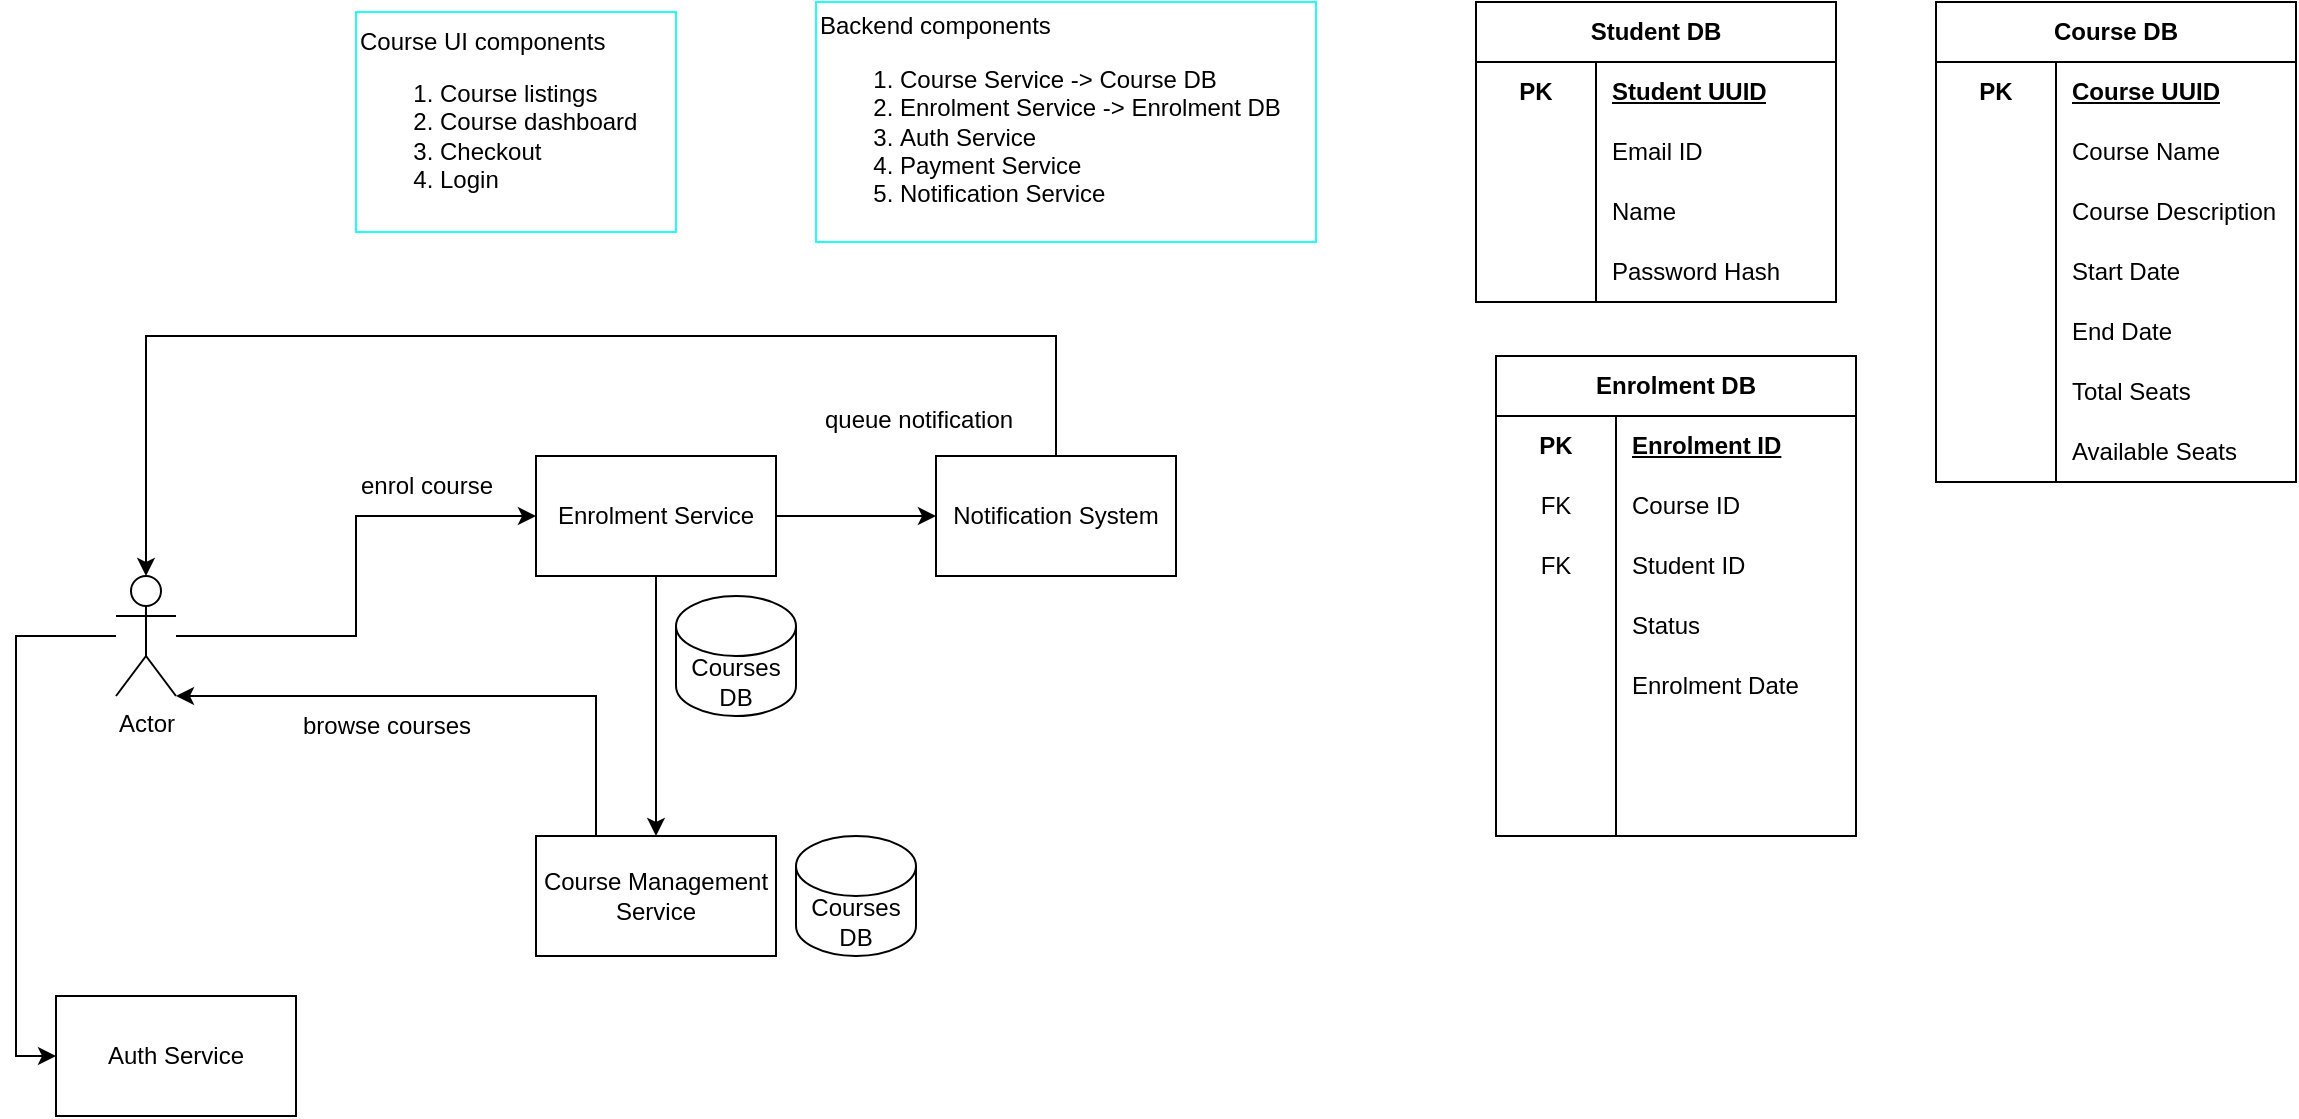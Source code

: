 <mxfile version="24.8.6">
  <diagram name="Page-1" id="m7iHzihGbG0gObyQ4w-n">
    <mxGraphModel dx="1811" dy="565" grid="1" gridSize="10" guides="1" tooltips="1" connect="1" arrows="1" fold="1" page="1" pageScale="1" pageWidth="827" pageHeight="1169" math="0" shadow="0">
      <root>
        <mxCell id="0" />
        <mxCell id="1" parent="0" />
        <mxCell id="3XhUzOHjpU7zTOnsgZtM-4" value="Course UI components&lt;div&gt;&lt;ol&gt;&lt;li&gt;Course listings&lt;/li&gt;&lt;li&gt;Course dashboard&lt;/li&gt;&lt;li&gt;Checkout&lt;/li&gt;&lt;li&gt;Login&lt;/li&gt;&lt;/ol&gt;&lt;/div&gt;" style="text;html=1;align=left;verticalAlign=middle;resizable=0;points=[];autosize=1;strokeColor=#1FFFF8;fillColor=none;" vertex="1" parent="1">
          <mxGeometry x="30" y="28" width="160" height="110" as="geometry" />
        </mxCell>
        <mxCell id="3XhUzOHjpU7zTOnsgZtM-5" value="Backend components&lt;div&gt;&lt;ol&gt;&lt;li&gt;Course Service -&amp;gt; Course DB&lt;/li&gt;&lt;li&gt;Enrolment Service -&amp;gt; Enrolment DB&lt;/li&gt;&lt;li&gt;Auth Service&lt;/li&gt;&lt;li&gt;Payment Service&lt;/li&gt;&lt;li&gt;Notification Service&lt;/li&gt;&lt;/ol&gt;&lt;/div&gt;" style="text;html=1;align=left;verticalAlign=middle;resizable=0;points=[];autosize=1;strokeColor=#1FFFF8;fillColor=none;" vertex="1" parent="1">
          <mxGeometry x="260" y="23" width="250" height="120" as="geometry" />
        </mxCell>
        <mxCell id="3XhUzOHjpU7zTOnsgZtM-14" value="Student DB" style="shape=table;startSize=30;container=1;collapsible=1;childLayout=tableLayout;fixedRows=1;rowLines=0;fontStyle=1;align=center;resizeLast=1;html=1;whiteSpace=wrap;" vertex="1" parent="1">
          <mxGeometry x="590" y="23" width="180" height="150" as="geometry" />
        </mxCell>
        <mxCell id="3XhUzOHjpU7zTOnsgZtM-15" value="" style="shape=tableRow;horizontal=0;startSize=0;swimlaneHead=0;swimlaneBody=0;fillColor=none;collapsible=0;dropTarget=0;points=[[0,0.5],[1,0.5]];portConstraint=eastwest;top=0;left=0;right=0;bottom=0;html=1;" vertex="1" parent="3XhUzOHjpU7zTOnsgZtM-14">
          <mxGeometry y="30" width="180" height="30" as="geometry" />
        </mxCell>
        <mxCell id="3XhUzOHjpU7zTOnsgZtM-16" value="PK" style="shape=partialRectangle;connectable=0;fillColor=none;top=0;left=0;bottom=0;right=0;fontStyle=1;overflow=hidden;html=1;whiteSpace=wrap;" vertex="1" parent="3XhUzOHjpU7zTOnsgZtM-15">
          <mxGeometry width="60" height="30" as="geometry">
            <mxRectangle width="60" height="30" as="alternateBounds" />
          </mxGeometry>
        </mxCell>
        <mxCell id="3XhUzOHjpU7zTOnsgZtM-17" value="Student UUID" style="shape=partialRectangle;connectable=0;fillColor=none;top=0;left=0;bottom=0;right=0;align=left;spacingLeft=6;fontStyle=5;overflow=hidden;html=1;whiteSpace=wrap;" vertex="1" parent="3XhUzOHjpU7zTOnsgZtM-15">
          <mxGeometry x="60" width="120" height="30" as="geometry">
            <mxRectangle width="120" height="30" as="alternateBounds" />
          </mxGeometry>
        </mxCell>
        <mxCell id="3XhUzOHjpU7zTOnsgZtM-21" value="" style="shape=tableRow;horizontal=0;startSize=0;swimlaneHead=0;swimlaneBody=0;fillColor=none;collapsible=0;dropTarget=0;points=[[0,0.5],[1,0.5]];portConstraint=eastwest;top=0;left=0;right=0;bottom=0;html=1;" vertex="1" parent="3XhUzOHjpU7zTOnsgZtM-14">
          <mxGeometry y="60" width="180" height="30" as="geometry" />
        </mxCell>
        <mxCell id="3XhUzOHjpU7zTOnsgZtM-22" value="" style="shape=partialRectangle;connectable=0;fillColor=none;top=0;left=0;bottom=0;right=0;editable=1;overflow=hidden;html=1;whiteSpace=wrap;" vertex="1" parent="3XhUzOHjpU7zTOnsgZtM-21">
          <mxGeometry width="60" height="30" as="geometry">
            <mxRectangle width="60" height="30" as="alternateBounds" />
          </mxGeometry>
        </mxCell>
        <mxCell id="3XhUzOHjpU7zTOnsgZtM-23" value="Email ID" style="shape=partialRectangle;connectable=0;fillColor=none;top=0;left=0;bottom=0;right=0;align=left;spacingLeft=6;overflow=hidden;html=1;whiteSpace=wrap;" vertex="1" parent="3XhUzOHjpU7zTOnsgZtM-21">
          <mxGeometry x="60" width="120" height="30" as="geometry">
            <mxRectangle width="120" height="30" as="alternateBounds" />
          </mxGeometry>
        </mxCell>
        <mxCell id="3XhUzOHjpU7zTOnsgZtM-24" value="" style="shape=tableRow;horizontal=0;startSize=0;swimlaneHead=0;swimlaneBody=0;fillColor=none;collapsible=0;dropTarget=0;points=[[0,0.5],[1,0.5]];portConstraint=eastwest;top=0;left=0;right=0;bottom=0;html=1;" vertex="1" parent="3XhUzOHjpU7zTOnsgZtM-14">
          <mxGeometry y="90" width="180" height="30" as="geometry" />
        </mxCell>
        <mxCell id="3XhUzOHjpU7zTOnsgZtM-25" value="" style="shape=partialRectangle;connectable=0;fillColor=none;top=0;left=0;bottom=0;right=0;editable=1;overflow=hidden;html=1;whiteSpace=wrap;" vertex="1" parent="3XhUzOHjpU7zTOnsgZtM-24">
          <mxGeometry width="60" height="30" as="geometry">
            <mxRectangle width="60" height="30" as="alternateBounds" />
          </mxGeometry>
        </mxCell>
        <mxCell id="3XhUzOHjpU7zTOnsgZtM-26" value="Name" style="shape=partialRectangle;connectable=0;fillColor=none;top=0;left=0;bottom=0;right=0;align=left;spacingLeft=6;overflow=hidden;html=1;whiteSpace=wrap;" vertex="1" parent="3XhUzOHjpU7zTOnsgZtM-24">
          <mxGeometry x="60" width="120" height="30" as="geometry">
            <mxRectangle width="120" height="30" as="alternateBounds" />
          </mxGeometry>
        </mxCell>
        <mxCell id="3XhUzOHjpU7zTOnsgZtM-29" style="shape=tableRow;horizontal=0;startSize=0;swimlaneHead=0;swimlaneBody=0;fillColor=none;collapsible=0;dropTarget=0;points=[[0,0.5],[1,0.5]];portConstraint=eastwest;top=0;left=0;right=0;bottom=0;html=1;" vertex="1" parent="3XhUzOHjpU7zTOnsgZtM-14">
          <mxGeometry y="120" width="180" height="30" as="geometry" />
        </mxCell>
        <mxCell id="3XhUzOHjpU7zTOnsgZtM-30" style="shape=partialRectangle;connectable=0;fillColor=none;top=0;left=0;bottom=0;right=0;editable=1;overflow=hidden;html=1;whiteSpace=wrap;" vertex="1" parent="3XhUzOHjpU7zTOnsgZtM-29">
          <mxGeometry width="60" height="30" as="geometry">
            <mxRectangle width="60" height="30" as="alternateBounds" />
          </mxGeometry>
        </mxCell>
        <mxCell id="3XhUzOHjpU7zTOnsgZtM-31" value="Password Hash" style="shape=partialRectangle;connectable=0;fillColor=none;top=0;left=0;bottom=0;right=0;align=left;spacingLeft=6;overflow=hidden;html=1;whiteSpace=wrap;" vertex="1" parent="3XhUzOHjpU7zTOnsgZtM-29">
          <mxGeometry x="60" width="120" height="30" as="geometry">
            <mxRectangle width="120" height="30" as="alternateBounds" />
          </mxGeometry>
        </mxCell>
        <mxCell id="3XhUzOHjpU7zTOnsgZtM-32" value="Course DB" style="shape=table;startSize=30;container=1;collapsible=1;childLayout=tableLayout;fixedRows=1;rowLines=0;fontStyle=1;align=center;resizeLast=1;html=1;whiteSpace=wrap;" vertex="1" parent="1">
          <mxGeometry x="820" y="23" width="180" height="240" as="geometry" />
        </mxCell>
        <mxCell id="3XhUzOHjpU7zTOnsgZtM-33" value="" style="shape=tableRow;horizontal=0;startSize=0;swimlaneHead=0;swimlaneBody=0;fillColor=none;collapsible=0;dropTarget=0;points=[[0,0.5],[1,0.5]];portConstraint=eastwest;top=0;left=0;right=0;bottom=0;html=1;" vertex="1" parent="3XhUzOHjpU7zTOnsgZtM-32">
          <mxGeometry y="30" width="180" height="30" as="geometry" />
        </mxCell>
        <mxCell id="3XhUzOHjpU7zTOnsgZtM-34" value="PK" style="shape=partialRectangle;connectable=0;fillColor=none;top=0;left=0;bottom=0;right=0;fontStyle=1;overflow=hidden;html=1;whiteSpace=wrap;" vertex="1" parent="3XhUzOHjpU7zTOnsgZtM-33">
          <mxGeometry width="60" height="30" as="geometry">
            <mxRectangle width="60" height="30" as="alternateBounds" />
          </mxGeometry>
        </mxCell>
        <mxCell id="3XhUzOHjpU7zTOnsgZtM-35" value="Course UUID" style="shape=partialRectangle;connectable=0;fillColor=none;top=0;left=0;bottom=0;right=0;align=left;spacingLeft=6;fontStyle=5;overflow=hidden;html=1;whiteSpace=wrap;" vertex="1" parent="3XhUzOHjpU7zTOnsgZtM-33">
          <mxGeometry x="60" width="120" height="30" as="geometry">
            <mxRectangle width="120" height="30" as="alternateBounds" />
          </mxGeometry>
        </mxCell>
        <mxCell id="3XhUzOHjpU7zTOnsgZtM-36" value="" style="shape=tableRow;horizontal=0;startSize=0;swimlaneHead=0;swimlaneBody=0;fillColor=none;collapsible=0;dropTarget=0;points=[[0,0.5],[1,0.5]];portConstraint=eastwest;top=0;left=0;right=0;bottom=0;html=1;" vertex="1" parent="3XhUzOHjpU7zTOnsgZtM-32">
          <mxGeometry y="60" width="180" height="30" as="geometry" />
        </mxCell>
        <mxCell id="3XhUzOHjpU7zTOnsgZtM-37" value="" style="shape=partialRectangle;connectable=0;fillColor=none;top=0;left=0;bottom=0;right=0;editable=1;overflow=hidden;html=1;whiteSpace=wrap;" vertex="1" parent="3XhUzOHjpU7zTOnsgZtM-36">
          <mxGeometry width="60" height="30" as="geometry">
            <mxRectangle width="60" height="30" as="alternateBounds" />
          </mxGeometry>
        </mxCell>
        <mxCell id="3XhUzOHjpU7zTOnsgZtM-38" value="Course Name" style="shape=partialRectangle;connectable=0;fillColor=none;top=0;left=0;bottom=0;right=0;align=left;spacingLeft=6;overflow=hidden;html=1;whiteSpace=wrap;" vertex="1" parent="3XhUzOHjpU7zTOnsgZtM-36">
          <mxGeometry x="60" width="120" height="30" as="geometry">
            <mxRectangle width="120" height="30" as="alternateBounds" />
          </mxGeometry>
        </mxCell>
        <mxCell id="3XhUzOHjpU7zTOnsgZtM-39" value="" style="shape=tableRow;horizontal=0;startSize=0;swimlaneHead=0;swimlaneBody=0;fillColor=none;collapsible=0;dropTarget=0;points=[[0,0.5],[1,0.5]];portConstraint=eastwest;top=0;left=0;right=0;bottom=0;html=1;" vertex="1" parent="3XhUzOHjpU7zTOnsgZtM-32">
          <mxGeometry y="90" width="180" height="30" as="geometry" />
        </mxCell>
        <mxCell id="3XhUzOHjpU7zTOnsgZtM-40" value="" style="shape=partialRectangle;connectable=0;fillColor=none;top=0;left=0;bottom=0;right=0;editable=1;overflow=hidden;html=1;whiteSpace=wrap;" vertex="1" parent="3XhUzOHjpU7zTOnsgZtM-39">
          <mxGeometry width="60" height="30" as="geometry">
            <mxRectangle width="60" height="30" as="alternateBounds" />
          </mxGeometry>
        </mxCell>
        <mxCell id="3XhUzOHjpU7zTOnsgZtM-41" value="Course Description" style="shape=partialRectangle;connectable=0;fillColor=none;top=0;left=0;bottom=0;right=0;align=left;spacingLeft=6;overflow=hidden;html=1;whiteSpace=wrap;" vertex="1" parent="3XhUzOHjpU7zTOnsgZtM-39">
          <mxGeometry x="60" width="120" height="30" as="geometry">
            <mxRectangle width="120" height="30" as="alternateBounds" />
          </mxGeometry>
        </mxCell>
        <mxCell id="3XhUzOHjpU7zTOnsgZtM-42" style="shape=tableRow;horizontal=0;startSize=0;swimlaneHead=0;swimlaneBody=0;fillColor=none;collapsible=0;dropTarget=0;points=[[0,0.5],[1,0.5]];portConstraint=eastwest;top=0;left=0;right=0;bottom=0;html=1;" vertex="1" parent="3XhUzOHjpU7zTOnsgZtM-32">
          <mxGeometry y="120" width="180" height="30" as="geometry" />
        </mxCell>
        <mxCell id="3XhUzOHjpU7zTOnsgZtM-43" style="shape=partialRectangle;connectable=0;fillColor=none;top=0;left=0;bottom=0;right=0;editable=1;overflow=hidden;html=1;whiteSpace=wrap;" vertex="1" parent="3XhUzOHjpU7zTOnsgZtM-42">
          <mxGeometry width="60" height="30" as="geometry">
            <mxRectangle width="60" height="30" as="alternateBounds" />
          </mxGeometry>
        </mxCell>
        <mxCell id="3XhUzOHjpU7zTOnsgZtM-44" value="Start Date" style="shape=partialRectangle;connectable=0;fillColor=none;top=0;left=0;bottom=0;right=0;align=left;spacingLeft=6;overflow=hidden;html=1;whiteSpace=wrap;" vertex="1" parent="3XhUzOHjpU7zTOnsgZtM-42">
          <mxGeometry x="60" width="120" height="30" as="geometry">
            <mxRectangle width="120" height="30" as="alternateBounds" />
          </mxGeometry>
        </mxCell>
        <mxCell id="3XhUzOHjpU7zTOnsgZtM-45" style="shape=tableRow;horizontal=0;startSize=0;swimlaneHead=0;swimlaneBody=0;fillColor=none;collapsible=0;dropTarget=0;points=[[0,0.5],[1,0.5]];portConstraint=eastwest;top=0;left=0;right=0;bottom=0;html=1;" vertex="1" parent="3XhUzOHjpU7zTOnsgZtM-32">
          <mxGeometry y="150" width="180" height="30" as="geometry" />
        </mxCell>
        <mxCell id="3XhUzOHjpU7zTOnsgZtM-46" style="shape=partialRectangle;connectable=0;fillColor=none;top=0;left=0;bottom=0;right=0;editable=1;overflow=hidden;html=1;whiteSpace=wrap;" vertex="1" parent="3XhUzOHjpU7zTOnsgZtM-45">
          <mxGeometry width="60" height="30" as="geometry">
            <mxRectangle width="60" height="30" as="alternateBounds" />
          </mxGeometry>
        </mxCell>
        <mxCell id="3XhUzOHjpU7zTOnsgZtM-47" value="End Date" style="shape=partialRectangle;connectable=0;fillColor=none;top=0;left=0;bottom=0;right=0;align=left;spacingLeft=6;overflow=hidden;html=1;whiteSpace=wrap;" vertex="1" parent="3XhUzOHjpU7zTOnsgZtM-45">
          <mxGeometry x="60" width="120" height="30" as="geometry">
            <mxRectangle width="120" height="30" as="alternateBounds" />
          </mxGeometry>
        </mxCell>
        <mxCell id="3XhUzOHjpU7zTOnsgZtM-51" style="shape=tableRow;horizontal=0;startSize=0;swimlaneHead=0;swimlaneBody=0;fillColor=none;collapsible=0;dropTarget=0;points=[[0,0.5],[1,0.5]];portConstraint=eastwest;top=0;left=0;right=0;bottom=0;html=1;" vertex="1" parent="3XhUzOHjpU7zTOnsgZtM-32">
          <mxGeometry y="180" width="180" height="30" as="geometry" />
        </mxCell>
        <mxCell id="3XhUzOHjpU7zTOnsgZtM-52" style="shape=partialRectangle;connectable=0;fillColor=none;top=0;left=0;bottom=0;right=0;editable=1;overflow=hidden;html=1;whiteSpace=wrap;" vertex="1" parent="3XhUzOHjpU7zTOnsgZtM-51">
          <mxGeometry width="60" height="30" as="geometry">
            <mxRectangle width="60" height="30" as="alternateBounds" />
          </mxGeometry>
        </mxCell>
        <mxCell id="3XhUzOHjpU7zTOnsgZtM-53" value="Total Seats" style="shape=partialRectangle;connectable=0;fillColor=none;top=0;left=0;bottom=0;right=0;align=left;spacingLeft=6;overflow=hidden;html=1;whiteSpace=wrap;" vertex="1" parent="3XhUzOHjpU7zTOnsgZtM-51">
          <mxGeometry x="60" width="120" height="30" as="geometry">
            <mxRectangle width="120" height="30" as="alternateBounds" />
          </mxGeometry>
        </mxCell>
        <mxCell id="3XhUzOHjpU7zTOnsgZtM-54" style="shape=tableRow;horizontal=0;startSize=0;swimlaneHead=0;swimlaneBody=0;fillColor=none;collapsible=0;dropTarget=0;points=[[0,0.5],[1,0.5]];portConstraint=eastwest;top=0;left=0;right=0;bottom=0;html=1;" vertex="1" parent="3XhUzOHjpU7zTOnsgZtM-32">
          <mxGeometry y="210" width="180" height="30" as="geometry" />
        </mxCell>
        <mxCell id="3XhUzOHjpU7zTOnsgZtM-55" style="shape=partialRectangle;connectable=0;fillColor=none;top=0;left=0;bottom=0;right=0;editable=1;overflow=hidden;html=1;whiteSpace=wrap;" vertex="1" parent="3XhUzOHjpU7zTOnsgZtM-54">
          <mxGeometry width="60" height="30" as="geometry">
            <mxRectangle width="60" height="30" as="alternateBounds" />
          </mxGeometry>
        </mxCell>
        <mxCell id="3XhUzOHjpU7zTOnsgZtM-56" value="Available Seats" style="shape=partialRectangle;connectable=0;fillColor=none;top=0;left=0;bottom=0;right=0;align=left;spacingLeft=6;overflow=hidden;html=1;whiteSpace=wrap;" vertex="1" parent="3XhUzOHjpU7zTOnsgZtM-54">
          <mxGeometry x="60" width="120" height="30" as="geometry">
            <mxRectangle width="120" height="30" as="alternateBounds" />
          </mxGeometry>
        </mxCell>
        <mxCell id="3XhUzOHjpU7zTOnsgZtM-57" value="Enrolment DB" style="shape=table;startSize=30;container=1;collapsible=1;childLayout=tableLayout;fixedRows=1;rowLines=0;fontStyle=1;align=center;resizeLast=1;html=1;whiteSpace=wrap;flipH=1;" vertex="1" parent="1">
          <mxGeometry x="600" y="200" width="180" height="240" as="geometry" />
        </mxCell>
        <mxCell id="3XhUzOHjpU7zTOnsgZtM-58" value="" style="shape=tableRow;horizontal=0;startSize=0;swimlaneHead=0;swimlaneBody=0;fillColor=none;collapsible=0;dropTarget=0;points=[[0,0.5],[1,0.5]];portConstraint=eastwest;top=0;left=0;right=0;bottom=0;html=1;" vertex="1" parent="3XhUzOHjpU7zTOnsgZtM-57">
          <mxGeometry y="30" width="180" height="30" as="geometry" />
        </mxCell>
        <mxCell id="3XhUzOHjpU7zTOnsgZtM-59" value="PK" style="shape=partialRectangle;connectable=0;fillColor=none;top=0;left=0;bottom=0;right=0;fontStyle=1;overflow=hidden;html=1;whiteSpace=wrap;" vertex="1" parent="3XhUzOHjpU7zTOnsgZtM-58">
          <mxGeometry width="60" height="30" as="geometry">
            <mxRectangle width="60" height="30" as="alternateBounds" />
          </mxGeometry>
        </mxCell>
        <mxCell id="3XhUzOHjpU7zTOnsgZtM-60" value="Enrolment ID" style="shape=partialRectangle;connectable=0;fillColor=none;top=0;left=0;bottom=0;right=0;align=left;spacingLeft=6;fontStyle=5;overflow=hidden;html=1;whiteSpace=wrap;" vertex="1" parent="3XhUzOHjpU7zTOnsgZtM-58">
          <mxGeometry x="60" width="120" height="30" as="geometry">
            <mxRectangle width="120" height="30" as="alternateBounds" />
          </mxGeometry>
        </mxCell>
        <mxCell id="3XhUzOHjpU7zTOnsgZtM-61" value="" style="shape=tableRow;horizontal=0;startSize=0;swimlaneHead=0;swimlaneBody=0;fillColor=none;collapsible=0;dropTarget=0;points=[[0,0.5],[1,0.5]];portConstraint=eastwest;top=0;left=0;right=0;bottom=0;html=1;" vertex="1" parent="3XhUzOHjpU7zTOnsgZtM-57">
          <mxGeometry y="60" width="180" height="30" as="geometry" />
        </mxCell>
        <mxCell id="3XhUzOHjpU7zTOnsgZtM-62" value="FK" style="shape=partialRectangle;connectable=0;fillColor=none;top=0;left=0;bottom=0;right=0;editable=1;overflow=hidden;html=1;whiteSpace=wrap;" vertex="1" parent="3XhUzOHjpU7zTOnsgZtM-61">
          <mxGeometry width="60" height="30" as="geometry">
            <mxRectangle width="60" height="30" as="alternateBounds" />
          </mxGeometry>
        </mxCell>
        <mxCell id="3XhUzOHjpU7zTOnsgZtM-63" value="Course ID" style="shape=partialRectangle;connectable=0;fillColor=none;top=0;left=0;bottom=0;right=0;align=left;spacingLeft=6;overflow=hidden;html=1;whiteSpace=wrap;" vertex="1" parent="3XhUzOHjpU7zTOnsgZtM-61">
          <mxGeometry x="60" width="120" height="30" as="geometry">
            <mxRectangle width="120" height="30" as="alternateBounds" />
          </mxGeometry>
        </mxCell>
        <mxCell id="3XhUzOHjpU7zTOnsgZtM-64" value="" style="shape=tableRow;horizontal=0;startSize=0;swimlaneHead=0;swimlaneBody=0;fillColor=none;collapsible=0;dropTarget=0;points=[[0,0.5],[1,0.5]];portConstraint=eastwest;top=0;left=0;right=0;bottom=0;html=1;" vertex="1" parent="3XhUzOHjpU7zTOnsgZtM-57">
          <mxGeometry y="90" width="180" height="30" as="geometry" />
        </mxCell>
        <mxCell id="3XhUzOHjpU7zTOnsgZtM-65" value="FK" style="shape=partialRectangle;connectable=0;fillColor=none;top=0;left=0;bottom=0;right=0;editable=1;overflow=hidden;html=1;whiteSpace=wrap;" vertex="1" parent="3XhUzOHjpU7zTOnsgZtM-64">
          <mxGeometry width="60" height="30" as="geometry">
            <mxRectangle width="60" height="30" as="alternateBounds" />
          </mxGeometry>
        </mxCell>
        <mxCell id="3XhUzOHjpU7zTOnsgZtM-66" value="Student ID" style="shape=partialRectangle;connectable=0;fillColor=none;top=0;left=0;bottom=0;right=0;align=left;spacingLeft=6;overflow=hidden;html=1;whiteSpace=wrap;" vertex="1" parent="3XhUzOHjpU7zTOnsgZtM-64">
          <mxGeometry x="60" width="120" height="30" as="geometry">
            <mxRectangle width="120" height="30" as="alternateBounds" />
          </mxGeometry>
        </mxCell>
        <mxCell id="3XhUzOHjpU7zTOnsgZtM-67" style="shape=tableRow;horizontal=0;startSize=0;swimlaneHead=0;swimlaneBody=0;fillColor=none;collapsible=0;dropTarget=0;points=[[0,0.5],[1,0.5]];portConstraint=eastwest;top=0;left=0;right=0;bottom=0;html=1;" vertex="1" parent="3XhUzOHjpU7zTOnsgZtM-57">
          <mxGeometry y="120" width="180" height="30" as="geometry" />
        </mxCell>
        <mxCell id="3XhUzOHjpU7zTOnsgZtM-68" style="shape=partialRectangle;connectable=0;fillColor=none;top=0;left=0;bottom=0;right=0;editable=1;overflow=hidden;html=1;whiteSpace=wrap;" vertex="1" parent="3XhUzOHjpU7zTOnsgZtM-67">
          <mxGeometry width="60" height="30" as="geometry">
            <mxRectangle width="60" height="30" as="alternateBounds" />
          </mxGeometry>
        </mxCell>
        <mxCell id="3XhUzOHjpU7zTOnsgZtM-69" value="Status" style="shape=partialRectangle;connectable=0;fillColor=none;top=0;left=0;bottom=0;right=0;align=left;spacingLeft=6;overflow=hidden;html=1;whiteSpace=wrap;" vertex="1" parent="3XhUzOHjpU7zTOnsgZtM-67">
          <mxGeometry x="60" width="120" height="30" as="geometry">
            <mxRectangle width="120" height="30" as="alternateBounds" />
          </mxGeometry>
        </mxCell>
        <mxCell id="3XhUzOHjpU7zTOnsgZtM-70" style="shape=tableRow;horizontal=0;startSize=0;swimlaneHead=0;swimlaneBody=0;fillColor=none;collapsible=0;dropTarget=0;points=[[0,0.5],[1,0.5]];portConstraint=eastwest;top=0;left=0;right=0;bottom=0;html=1;" vertex="1" parent="3XhUzOHjpU7zTOnsgZtM-57">
          <mxGeometry y="150" width="180" height="30" as="geometry" />
        </mxCell>
        <mxCell id="3XhUzOHjpU7zTOnsgZtM-71" style="shape=partialRectangle;connectable=0;fillColor=none;top=0;left=0;bottom=0;right=0;editable=1;overflow=hidden;html=1;whiteSpace=wrap;" vertex="1" parent="3XhUzOHjpU7zTOnsgZtM-70">
          <mxGeometry width="60" height="30" as="geometry">
            <mxRectangle width="60" height="30" as="alternateBounds" />
          </mxGeometry>
        </mxCell>
        <mxCell id="3XhUzOHjpU7zTOnsgZtM-72" value="Enrolment Date" style="shape=partialRectangle;connectable=0;fillColor=none;top=0;left=0;bottom=0;right=0;align=left;spacingLeft=6;overflow=hidden;html=1;whiteSpace=wrap;" vertex="1" parent="3XhUzOHjpU7zTOnsgZtM-70">
          <mxGeometry x="60" width="120" height="30" as="geometry">
            <mxRectangle width="120" height="30" as="alternateBounds" />
          </mxGeometry>
        </mxCell>
        <mxCell id="3XhUzOHjpU7zTOnsgZtM-73" style="shape=tableRow;horizontal=0;startSize=0;swimlaneHead=0;swimlaneBody=0;fillColor=none;collapsible=0;dropTarget=0;points=[[0,0.5],[1,0.5]];portConstraint=eastwest;top=0;left=0;right=0;bottom=0;html=1;" vertex="1" parent="3XhUzOHjpU7zTOnsgZtM-57">
          <mxGeometry y="180" width="180" height="30" as="geometry" />
        </mxCell>
        <mxCell id="3XhUzOHjpU7zTOnsgZtM-74" value="" style="shape=partialRectangle;connectable=0;fillColor=none;top=0;left=0;bottom=0;right=0;editable=1;overflow=hidden;html=1;whiteSpace=wrap;" vertex="1" parent="3XhUzOHjpU7zTOnsgZtM-73">
          <mxGeometry width="60" height="30" as="geometry">
            <mxRectangle width="60" height="30" as="alternateBounds" />
          </mxGeometry>
        </mxCell>
        <mxCell id="3XhUzOHjpU7zTOnsgZtM-75" value="" style="shape=partialRectangle;connectable=0;fillColor=none;top=0;left=0;bottom=0;right=0;align=left;spacingLeft=6;overflow=hidden;html=1;whiteSpace=wrap;" vertex="1" parent="3XhUzOHjpU7zTOnsgZtM-73">
          <mxGeometry x="60" width="120" height="30" as="geometry">
            <mxRectangle width="120" height="30" as="alternateBounds" />
          </mxGeometry>
        </mxCell>
        <mxCell id="3XhUzOHjpU7zTOnsgZtM-76" style="shape=tableRow;horizontal=0;startSize=0;swimlaneHead=0;swimlaneBody=0;fillColor=none;collapsible=0;dropTarget=0;points=[[0,0.5],[1,0.5]];portConstraint=eastwest;top=0;left=0;right=0;bottom=0;html=1;" vertex="1" parent="3XhUzOHjpU7zTOnsgZtM-57">
          <mxGeometry y="210" width="180" height="30" as="geometry" />
        </mxCell>
        <mxCell id="3XhUzOHjpU7zTOnsgZtM-77" style="shape=partialRectangle;connectable=0;fillColor=none;top=0;left=0;bottom=0;right=0;editable=1;overflow=hidden;html=1;whiteSpace=wrap;" vertex="1" parent="3XhUzOHjpU7zTOnsgZtM-76">
          <mxGeometry width="60" height="30" as="geometry">
            <mxRectangle width="60" height="30" as="alternateBounds" />
          </mxGeometry>
        </mxCell>
        <mxCell id="3XhUzOHjpU7zTOnsgZtM-78" value="" style="shape=partialRectangle;connectable=0;fillColor=none;top=0;left=0;bottom=0;right=0;align=left;spacingLeft=6;overflow=hidden;html=1;whiteSpace=wrap;" vertex="1" parent="3XhUzOHjpU7zTOnsgZtM-76">
          <mxGeometry x="60" width="120" height="30" as="geometry">
            <mxRectangle width="120" height="30" as="alternateBounds" />
          </mxGeometry>
        </mxCell>
        <mxCell id="3XhUzOHjpU7zTOnsgZtM-100" style="edgeStyle=orthogonalEdgeStyle;rounded=0;orthogonalLoop=1;jettySize=auto;html=1;entryX=0;entryY=0.5;entryDx=0;entryDy=0;" edge="1" parent="1" source="3XhUzOHjpU7zTOnsgZtM-93" target="3XhUzOHjpU7zTOnsgZtM-96">
          <mxGeometry relative="1" as="geometry" />
        </mxCell>
        <mxCell id="3XhUzOHjpU7zTOnsgZtM-102" style="edgeStyle=orthogonalEdgeStyle;rounded=0;orthogonalLoop=1;jettySize=auto;html=1;entryX=0;entryY=0.5;entryDx=0;entryDy=0;" edge="1" parent="1" source="3XhUzOHjpU7zTOnsgZtM-93" target="3XhUzOHjpU7zTOnsgZtM-101">
          <mxGeometry relative="1" as="geometry">
            <Array as="points">
              <mxPoint x="-140" y="340" />
              <mxPoint x="-140" y="550" />
            </Array>
          </mxGeometry>
        </mxCell>
        <mxCell id="3XhUzOHjpU7zTOnsgZtM-93" value="Actor" style="shape=umlActor;verticalLabelPosition=bottom;verticalAlign=top;html=1;outlineConnect=0;" vertex="1" parent="1">
          <mxGeometry x="-90" y="310" width="30" height="60" as="geometry" />
        </mxCell>
        <mxCell id="3XhUzOHjpU7zTOnsgZtM-98" style="edgeStyle=orthogonalEdgeStyle;rounded=0;orthogonalLoop=1;jettySize=auto;html=1;" edge="1" parent="1" source="3XhUzOHjpU7zTOnsgZtM-96" target="3XhUzOHjpU7zTOnsgZtM-97">
          <mxGeometry relative="1" as="geometry" />
        </mxCell>
        <mxCell id="3XhUzOHjpU7zTOnsgZtM-104" style="edgeStyle=orthogonalEdgeStyle;rounded=0;orthogonalLoop=1;jettySize=auto;html=1;entryX=0;entryY=0.5;entryDx=0;entryDy=0;" edge="1" parent="1" source="3XhUzOHjpU7zTOnsgZtM-96" target="3XhUzOHjpU7zTOnsgZtM-103">
          <mxGeometry relative="1" as="geometry" />
        </mxCell>
        <mxCell id="3XhUzOHjpU7zTOnsgZtM-96" value="Enrolment Service" style="rounded=0;whiteSpace=wrap;html=1;" vertex="1" parent="1">
          <mxGeometry x="120" y="250" width="120" height="60" as="geometry" />
        </mxCell>
        <mxCell id="3XhUzOHjpU7zTOnsgZtM-97" value="Course Management Service" style="rounded=0;whiteSpace=wrap;html=1;" vertex="1" parent="1">
          <mxGeometry x="120" y="440" width="120" height="60" as="geometry" />
        </mxCell>
        <mxCell id="3XhUzOHjpU7zTOnsgZtM-101" value="Auth Service" style="rounded=0;whiteSpace=wrap;html=1;" vertex="1" parent="1">
          <mxGeometry x="-120" y="520" width="120" height="60" as="geometry" />
        </mxCell>
        <mxCell id="3XhUzOHjpU7zTOnsgZtM-103" value="Notification System" style="rounded=0;whiteSpace=wrap;html=1;" vertex="1" parent="1">
          <mxGeometry x="320" y="250" width="120" height="60" as="geometry" />
        </mxCell>
        <mxCell id="3XhUzOHjpU7zTOnsgZtM-105" style="edgeStyle=orthogonalEdgeStyle;rounded=0;orthogonalLoop=1;jettySize=auto;html=1;entryX=0.5;entryY=0;entryDx=0;entryDy=0;entryPerimeter=0;" edge="1" parent="1" source="3XhUzOHjpU7zTOnsgZtM-103" target="3XhUzOHjpU7zTOnsgZtM-93">
          <mxGeometry relative="1" as="geometry">
            <Array as="points">
              <mxPoint x="380" y="190" />
              <mxPoint x="-75" y="190" />
            </Array>
          </mxGeometry>
        </mxCell>
        <mxCell id="3XhUzOHjpU7zTOnsgZtM-106" value="Courses DB" style="shape=cylinder3;whiteSpace=wrap;html=1;boundedLbl=1;backgroundOutline=1;size=15;" vertex="1" parent="1">
          <mxGeometry x="250" y="440" width="60" height="60" as="geometry" />
        </mxCell>
        <mxCell id="3XhUzOHjpU7zTOnsgZtM-107" value="Courses DB" style="shape=cylinder3;whiteSpace=wrap;html=1;boundedLbl=1;backgroundOutline=1;size=15;" vertex="1" parent="1">
          <mxGeometry x="190" y="320" width="60" height="60" as="geometry" />
        </mxCell>
        <mxCell id="3XhUzOHjpU7zTOnsgZtM-109" style="edgeStyle=orthogonalEdgeStyle;rounded=0;orthogonalLoop=1;jettySize=auto;html=1;entryX=1;entryY=1;entryDx=0;entryDy=0;entryPerimeter=0;" edge="1" parent="1" source="3XhUzOHjpU7zTOnsgZtM-97" target="3XhUzOHjpU7zTOnsgZtM-93">
          <mxGeometry relative="1" as="geometry">
            <Array as="points">
              <mxPoint x="150" y="370" />
            </Array>
          </mxGeometry>
        </mxCell>
        <mxCell id="3XhUzOHjpU7zTOnsgZtM-110" value="browse courses" style="text;html=1;align=center;verticalAlign=middle;resizable=0;points=[];autosize=1;strokeColor=none;fillColor=none;" vertex="1" parent="1">
          <mxGeometry x="-10" y="370" width="110" height="30" as="geometry" />
        </mxCell>
        <mxCell id="3XhUzOHjpU7zTOnsgZtM-111" value="enrol course" style="text;html=1;align=center;verticalAlign=middle;resizable=0;points=[];autosize=1;strokeColor=none;fillColor=none;" vertex="1" parent="1">
          <mxGeometry x="20" y="250" width="90" height="30" as="geometry" />
        </mxCell>
        <mxCell id="3XhUzOHjpU7zTOnsgZtM-112" value="queue notification" style="text;html=1;align=center;verticalAlign=middle;resizable=0;points=[];autosize=1;strokeColor=none;fillColor=none;" vertex="1" parent="1">
          <mxGeometry x="251" y="217" width="120" height="30" as="geometry" />
        </mxCell>
      </root>
    </mxGraphModel>
  </diagram>
</mxfile>
